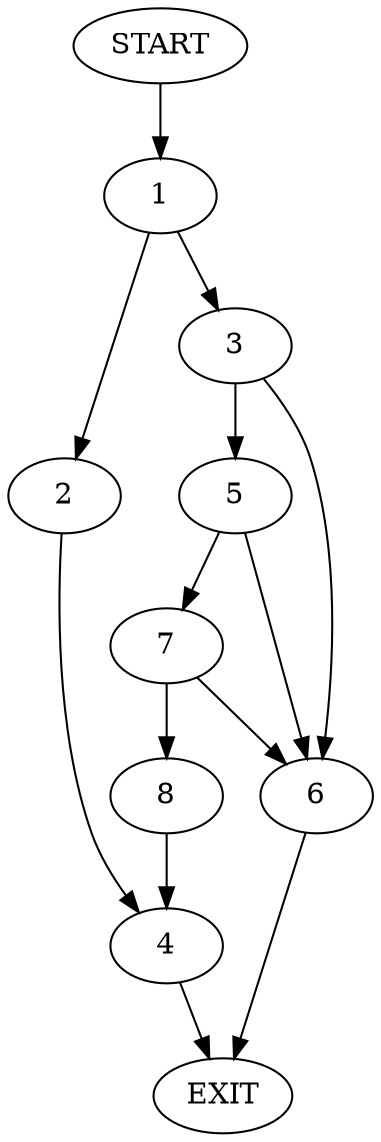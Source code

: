 digraph {
0 [label="START"]
9 [label="EXIT"]
0 -> 1
1 -> 2
1 -> 3
2 -> 4
3 -> 5
3 -> 6
4 -> 9
5 -> 6
5 -> 7
6 -> 9
7 -> 6
7 -> 8
8 -> 4
}
